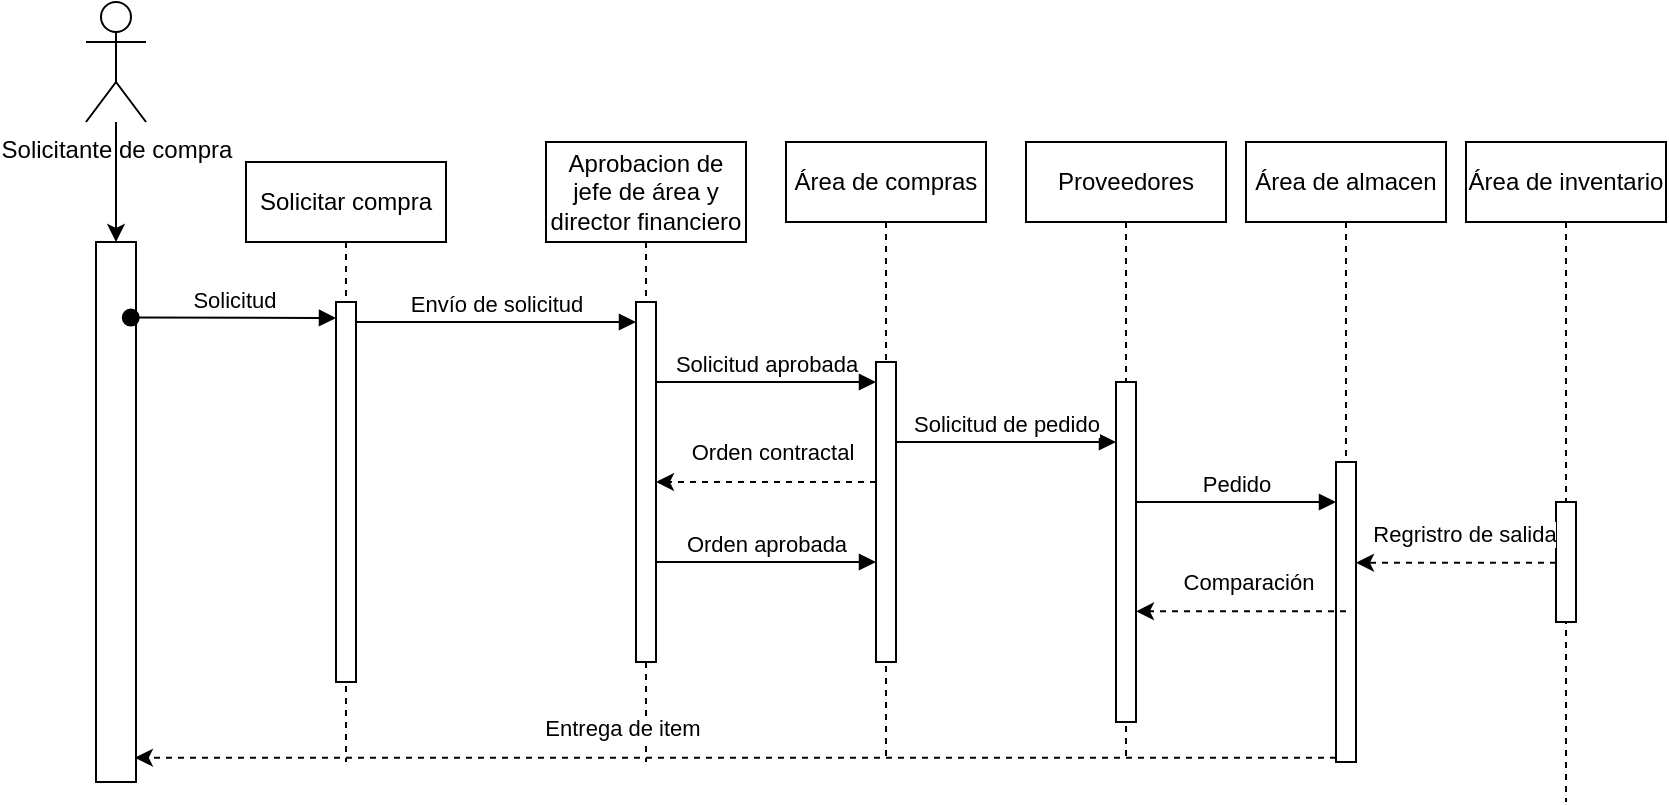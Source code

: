 <mxfile version="26.0.16">
  <diagram name="Page-1" id="2YBvvXClWsGukQMizWep">
    <mxGraphModel dx="989" dy="577" grid="1" gridSize="10" guides="1" tooltips="1" connect="1" arrows="1" fold="1" page="1" pageScale="1" pageWidth="850" pageHeight="1100" math="0" shadow="0">
      <root>
        <mxCell id="0" />
        <mxCell id="1" parent="0" />
        <mxCell id="aM9ryv3xv72pqoxQDRHE-1" value="Solicitar compra" style="shape=umlLifeline;perimeter=lifelinePerimeter;whiteSpace=wrap;html=1;container=0;dropTarget=0;collapsible=0;recursiveResize=0;outlineConnect=0;portConstraint=eastwest;newEdgeStyle={&quot;edgeStyle&quot;:&quot;elbowEdgeStyle&quot;,&quot;elbow&quot;:&quot;vertical&quot;,&quot;curved&quot;:0,&quot;rounded&quot;:0};" parent="1" vertex="1">
          <mxGeometry x="130" y="90" width="100" height="300" as="geometry" />
        </mxCell>
        <mxCell id="aM9ryv3xv72pqoxQDRHE-2" value="" style="html=1;points=[];perimeter=orthogonalPerimeter;outlineConnect=0;targetShapes=umlLifeline;portConstraint=eastwest;newEdgeStyle={&quot;edgeStyle&quot;:&quot;elbowEdgeStyle&quot;,&quot;elbow&quot;:&quot;vertical&quot;,&quot;curved&quot;:0,&quot;rounded&quot;:0};" parent="aM9ryv3xv72pqoxQDRHE-1" vertex="1">
          <mxGeometry x="45" y="70" width="10" height="190" as="geometry" />
        </mxCell>
        <mxCell id="aM9ryv3xv72pqoxQDRHE-5" value="Aprobacion de jefe de área y director financiero" style="shape=umlLifeline;perimeter=lifelinePerimeter;whiteSpace=wrap;html=1;container=0;dropTarget=0;collapsible=0;recursiveResize=0;outlineConnect=0;portConstraint=eastwest;newEdgeStyle={&quot;edgeStyle&quot;:&quot;elbowEdgeStyle&quot;,&quot;elbow&quot;:&quot;vertical&quot;,&quot;curved&quot;:0,&quot;rounded&quot;:0};size=50;" parent="1" vertex="1">
          <mxGeometry x="280" y="80" width="100" height="310" as="geometry" />
        </mxCell>
        <mxCell id="aM9ryv3xv72pqoxQDRHE-6" value="" style="html=1;points=[];perimeter=orthogonalPerimeter;outlineConnect=0;targetShapes=umlLifeline;portConstraint=eastwest;newEdgeStyle={&quot;edgeStyle&quot;:&quot;elbowEdgeStyle&quot;,&quot;elbow&quot;:&quot;vertical&quot;,&quot;curved&quot;:0,&quot;rounded&quot;:0};" parent="aM9ryv3xv72pqoxQDRHE-5" vertex="1">
          <mxGeometry x="45" y="80" width="10" height="180" as="geometry" />
        </mxCell>
        <mxCell id="aM9ryv3xv72pqoxQDRHE-7" value="Envío de solicitud" style="html=1;verticalAlign=bottom;endArrow=block;edgeStyle=elbowEdgeStyle;elbow=vertical;curved=0;rounded=0;" parent="1" source="aM9ryv3xv72pqoxQDRHE-2" target="aM9ryv3xv72pqoxQDRHE-6" edge="1">
          <mxGeometry relative="1" as="geometry">
            <mxPoint x="255" y="180" as="sourcePoint" />
            <Array as="points">
              <mxPoint x="240" y="170" />
            </Array>
          </mxGeometry>
        </mxCell>
        <mxCell id="4azn6LX_tZXRikYBwqYW-3" value="" style="rounded=0;whiteSpace=wrap;html=1;" vertex="1" parent="1">
          <mxGeometry x="55" y="130" width="20" height="270" as="geometry" />
        </mxCell>
        <mxCell id="4azn6LX_tZXRikYBwqYW-5" style="edgeStyle=orthogonalEdgeStyle;rounded=0;orthogonalLoop=1;jettySize=auto;html=1;entryX=0.5;entryY=0;entryDx=0;entryDy=0;" edge="1" parent="1" source="4azn6LX_tZXRikYBwqYW-4" target="4azn6LX_tZXRikYBwqYW-3">
          <mxGeometry relative="1" as="geometry" />
        </mxCell>
        <mxCell id="4azn6LX_tZXRikYBwqYW-4" value="Solicitante de compra" style="shape=umlActor;verticalLabelPosition=bottom;verticalAlign=top;html=1;outlineConnect=0;" vertex="1" parent="1">
          <mxGeometry x="50" y="10" width="30" height="60" as="geometry" />
        </mxCell>
        <mxCell id="4azn6LX_tZXRikYBwqYW-6" value="Área de compras" style="shape=umlLifeline;perimeter=lifelinePerimeter;whiteSpace=wrap;html=1;container=0;dropTarget=0;collapsible=0;recursiveResize=0;outlineConnect=0;portConstraint=eastwest;newEdgeStyle={&quot;edgeStyle&quot;:&quot;elbowEdgeStyle&quot;,&quot;elbow&quot;:&quot;vertical&quot;,&quot;curved&quot;:0,&quot;rounded&quot;:0};" vertex="1" parent="1">
          <mxGeometry x="400" y="80" width="100" height="310" as="geometry" />
        </mxCell>
        <mxCell id="4azn6LX_tZXRikYBwqYW-7" value="" style="html=1;points=[];perimeter=orthogonalPerimeter;outlineConnect=0;targetShapes=umlLifeline;portConstraint=eastwest;newEdgeStyle={&quot;edgeStyle&quot;:&quot;elbowEdgeStyle&quot;,&quot;elbow&quot;:&quot;vertical&quot;,&quot;curved&quot;:0,&quot;rounded&quot;:0};" vertex="1" parent="4azn6LX_tZXRikYBwqYW-6">
          <mxGeometry x="45" y="110" width="10" height="150" as="geometry" />
        </mxCell>
        <mxCell id="aM9ryv3xv72pqoxQDRHE-3" value="Solicitud" style="html=1;verticalAlign=bottom;startArrow=oval;endArrow=block;startSize=8;edgeStyle=elbowEdgeStyle;elbow=vertical;curved=0;rounded=0;exitX=0.869;exitY=0.14;exitDx=0;exitDy=0;exitPerimeter=0;" parent="1" target="aM9ryv3xv72pqoxQDRHE-2" edge="1" source="4azn6LX_tZXRikYBwqYW-3">
          <mxGeometry relative="1" as="geometry">
            <mxPoint x="85" y="160" as="sourcePoint" />
          </mxGeometry>
        </mxCell>
        <mxCell id="4azn6LX_tZXRikYBwqYW-8" value="Solicitud aprobada" style="html=1;verticalAlign=bottom;endArrow=block;edgeStyle=elbowEdgeStyle;elbow=vertical;curved=0;rounded=0;" edge="1" parent="1" source="aM9ryv3xv72pqoxQDRHE-6" target="4azn6LX_tZXRikYBwqYW-7">
          <mxGeometry relative="1" as="geometry">
            <mxPoint x="340" y="200" as="sourcePoint" />
            <Array as="points">
              <mxPoint x="395" y="200" />
            </Array>
            <mxPoint x="490" y="200" as="targetPoint" />
          </mxGeometry>
        </mxCell>
        <mxCell id="4azn6LX_tZXRikYBwqYW-9" value="Proveedores" style="shape=umlLifeline;perimeter=lifelinePerimeter;whiteSpace=wrap;html=1;container=0;dropTarget=0;collapsible=0;recursiveResize=0;outlineConnect=0;portConstraint=eastwest;newEdgeStyle={&quot;edgeStyle&quot;:&quot;elbowEdgeStyle&quot;,&quot;elbow&quot;:&quot;vertical&quot;,&quot;curved&quot;:0,&quot;rounded&quot;:0};" vertex="1" parent="1">
          <mxGeometry x="520" y="80" width="100" height="310" as="geometry" />
        </mxCell>
        <mxCell id="4azn6LX_tZXRikYBwqYW-10" value="" style="html=1;points=[];perimeter=orthogonalPerimeter;outlineConnect=0;targetShapes=umlLifeline;portConstraint=eastwest;newEdgeStyle={&quot;edgeStyle&quot;:&quot;elbowEdgeStyle&quot;,&quot;elbow&quot;:&quot;vertical&quot;,&quot;curved&quot;:0,&quot;rounded&quot;:0};" vertex="1" parent="4azn6LX_tZXRikYBwqYW-9">
          <mxGeometry x="45" y="120" width="10" height="170" as="geometry" />
        </mxCell>
        <mxCell id="4azn6LX_tZXRikYBwqYW-12" value="" style="endArrow=classic;html=1;rounded=0;dashed=1;" edge="1" parent="1" source="4azn6LX_tZXRikYBwqYW-7">
          <mxGeometry width="50" height="50" relative="1" as="geometry">
            <mxPoint x="465" y="250" as="sourcePoint" />
            <mxPoint x="335" y="250" as="targetPoint" />
          </mxGeometry>
        </mxCell>
        <mxCell id="4azn6LX_tZXRikYBwqYW-13" value="Orden contractal" style="edgeLabel;html=1;align=center;verticalAlign=middle;resizable=0;points=[];" vertex="1" connectable="0" parent="4azn6LX_tZXRikYBwqYW-12">
          <mxGeometry x="0.244" y="-2" relative="1" as="geometry">
            <mxPoint x="16" y="-13" as="offset" />
          </mxGeometry>
        </mxCell>
        <mxCell id="4azn6LX_tZXRikYBwqYW-14" value="Orden aprobada" style="html=1;verticalAlign=bottom;endArrow=block;edgeStyle=elbowEdgeStyle;elbow=vertical;curved=0;rounded=0;" edge="1" parent="1" target="4azn6LX_tZXRikYBwqYW-7">
          <mxGeometry relative="1" as="geometry">
            <mxPoint x="335" y="290" as="sourcePoint" />
            <Array as="points">
              <mxPoint x="400" y="290" />
            </Array>
            <mxPoint x="465" y="290" as="targetPoint" />
          </mxGeometry>
        </mxCell>
        <mxCell id="4azn6LX_tZXRikYBwqYW-15" value="Solicitud de pedido" style="html=1;verticalAlign=bottom;endArrow=block;edgeStyle=elbowEdgeStyle;elbow=vertical;curved=0;rounded=0;" edge="1" parent="1" source="4azn6LX_tZXRikYBwqYW-7" target="4azn6LX_tZXRikYBwqYW-10">
          <mxGeometry relative="1" as="geometry">
            <mxPoint x="480" y="230" as="sourcePoint" />
            <Array as="points">
              <mxPoint x="540" y="230" />
            </Array>
            <mxPoint x="570" y="230" as="targetPoint" />
          </mxGeometry>
        </mxCell>
        <mxCell id="4azn6LX_tZXRikYBwqYW-17" value="Área de almacen" style="shape=umlLifeline;perimeter=lifelinePerimeter;whiteSpace=wrap;html=1;container=0;dropTarget=0;collapsible=0;recursiveResize=0;outlineConnect=0;portConstraint=eastwest;newEdgeStyle={&quot;edgeStyle&quot;:&quot;elbowEdgeStyle&quot;,&quot;elbow&quot;:&quot;vertical&quot;,&quot;curved&quot;:0,&quot;rounded&quot;:0};" vertex="1" parent="1">
          <mxGeometry x="630" y="80" width="100" height="310" as="geometry" />
        </mxCell>
        <mxCell id="4azn6LX_tZXRikYBwqYW-18" value="" style="html=1;points=[];perimeter=orthogonalPerimeter;outlineConnect=0;targetShapes=umlLifeline;portConstraint=eastwest;newEdgeStyle={&quot;edgeStyle&quot;:&quot;elbowEdgeStyle&quot;,&quot;elbow&quot;:&quot;vertical&quot;,&quot;curved&quot;:0,&quot;rounded&quot;:0};" vertex="1" parent="4azn6LX_tZXRikYBwqYW-17">
          <mxGeometry x="45" y="160" width="10" height="150" as="geometry" />
        </mxCell>
        <mxCell id="4azn6LX_tZXRikYBwqYW-19" value="Pedido" style="html=1;verticalAlign=bottom;endArrow=block;edgeStyle=elbowEdgeStyle;elbow=vertical;curved=0;rounded=0;" edge="1" parent="1" source="4azn6LX_tZXRikYBwqYW-10" target="4azn6LX_tZXRikYBwqYW-18">
          <mxGeometry relative="1" as="geometry">
            <mxPoint x="580" y="260" as="sourcePoint" />
            <Array as="points">
              <mxPoint x="665" y="260" />
            </Array>
            <mxPoint x="690" y="260" as="targetPoint" />
          </mxGeometry>
        </mxCell>
        <mxCell id="4azn6LX_tZXRikYBwqYW-21" value="" style="endArrow=classic;html=1;rounded=0;dashed=1;" edge="1" parent="1" target="4azn6LX_tZXRikYBwqYW-10">
          <mxGeometry width="50" height="50" relative="1" as="geometry">
            <mxPoint x="680.0" y="314.66" as="sourcePoint" />
            <mxPoint x="570.0" y="314.66" as="targetPoint" />
          </mxGeometry>
        </mxCell>
        <mxCell id="4azn6LX_tZXRikYBwqYW-22" value="Comparación" style="edgeLabel;html=1;align=center;verticalAlign=middle;resizable=0;points=[];" vertex="1" connectable="0" parent="4azn6LX_tZXRikYBwqYW-21">
          <mxGeometry x="0.244" y="-2" relative="1" as="geometry">
            <mxPoint x="16" y="-13" as="offset" />
          </mxGeometry>
        </mxCell>
        <mxCell id="4azn6LX_tZXRikYBwqYW-23" value="Área de inventario" style="shape=umlLifeline;perimeter=lifelinePerimeter;whiteSpace=wrap;html=1;container=0;dropTarget=0;collapsible=0;recursiveResize=0;outlineConnect=0;portConstraint=eastwest;newEdgeStyle={&quot;edgeStyle&quot;:&quot;elbowEdgeStyle&quot;,&quot;elbow&quot;:&quot;vertical&quot;,&quot;curved&quot;:0,&quot;rounded&quot;:0};" vertex="1" parent="1">
          <mxGeometry x="740" y="80" width="100" height="330" as="geometry" />
        </mxCell>
        <mxCell id="4azn6LX_tZXRikYBwqYW-24" value="" style="html=1;points=[];perimeter=orthogonalPerimeter;outlineConnect=0;targetShapes=umlLifeline;portConstraint=eastwest;newEdgeStyle={&quot;edgeStyle&quot;:&quot;elbowEdgeStyle&quot;,&quot;elbow&quot;:&quot;vertical&quot;,&quot;curved&quot;:0,&quot;rounded&quot;:0};" vertex="1" parent="4azn6LX_tZXRikYBwqYW-23">
          <mxGeometry x="45" y="180" width="10" height="60" as="geometry" />
        </mxCell>
        <mxCell id="4azn6LX_tZXRikYBwqYW-27" value="" style="endArrow=classic;html=1;rounded=0;dashed=1;" edge="1" parent="1" source="4azn6LX_tZXRikYBwqYW-24">
          <mxGeometry width="50" height="50" relative="1" as="geometry">
            <mxPoint x="790.0" y="290.0" as="sourcePoint" />
            <mxPoint x="685" y="290.34" as="targetPoint" />
          </mxGeometry>
        </mxCell>
        <mxCell id="4azn6LX_tZXRikYBwqYW-28" value="Regristro de salida" style="edgeLabel;html=1;align=center;verticalAlign=middle;resizable=0;points=[];" vertex="1" connectable="0" parent="4azn6LX_tZXRikYBwqYW-27">
          <mxGeometry x="0.244" y="-2" relative="1" as="geometry">
            <mxPoint x="16" y="-13" as="offset" />
          </mxGeometry>
        </mxCell>
        <mxCell id="4azn6LX_tZXRikYBwqYW-29" value="" style="endArrow=classic;html=1;rounded=0;dashed=1;entryX=0.972;entryY=0.955;entryDx=0;entryDy=0;entryPerimeter=0;" edge="1" parent="1" source="4azn6LX_tZXRikYBwqYW-18" target="4azn6LX_tZXRikYBwqYW-3">
          <mxGeometry width="50" height="50" relative="1" as="geometry">
            <mxPoint x="660" y="389.66" as="sourcePoint" />
            <mxPoint x="560" y="390" as="targetPoint" />
          </mxGeometry>
        </mxCell>
        <mxCell id="4azn6LX_tZXRikYBwqYW-30" value="Entrega de item" style="edgeLabel;html=1;align=center;verticalAlign=middle;resizable=0;points=[];" vertex="1" connectable="0" parent="4azn6LX_tZXRikYBwqYW-29">
          <mxGeometry x="0.244" y="-2" relative="1" as="geometry">
            <mxPoint x="16" y="-13" as="offset" />
          </mxGeometry>
        </mxCell>
      </root>
    </mxGraphModel>
  </diagram>
</mxfile>
